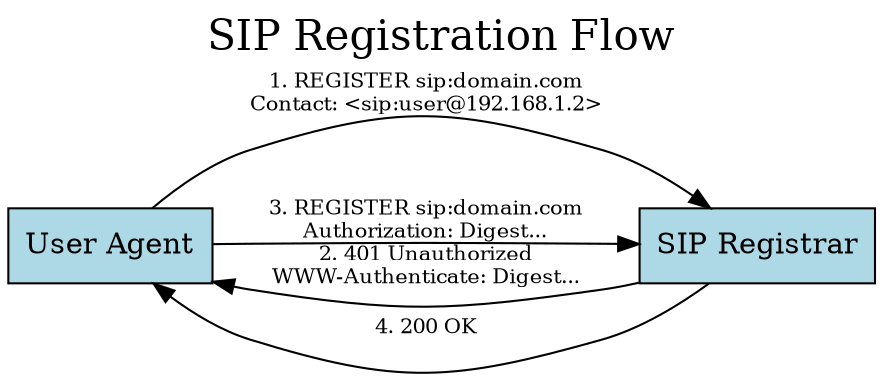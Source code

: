 digraph "SIP Registration Flow" {
  rankdir=LR;
  node [shape=box, style=filled, fillcolor=lightblue];
  edge [fontsize=10];
  
  // Define nodes
  UA [label="User Agent"];
  Registrar [label="SIP Registrar"];
  
  // Define the registration flow
  UA -> Registrar [label="1. REGISTER sip:domain.com\nContact: <sip:user@192.168.1.2>"];
  Registrar -> UA [label="2. 401 Unauthorized\nWWW-Authenticate: Digest..."];
  UA -> Registrar [label="3. REGISTER sip:domain.com\nAuthorization: Digest..."];
  Registrar -> UA [label="4. 200 OK"];
  
  // Add a title
  label = "SIP Registration Flow";
  labelloc = "t";
  fontsize = 20;
}
